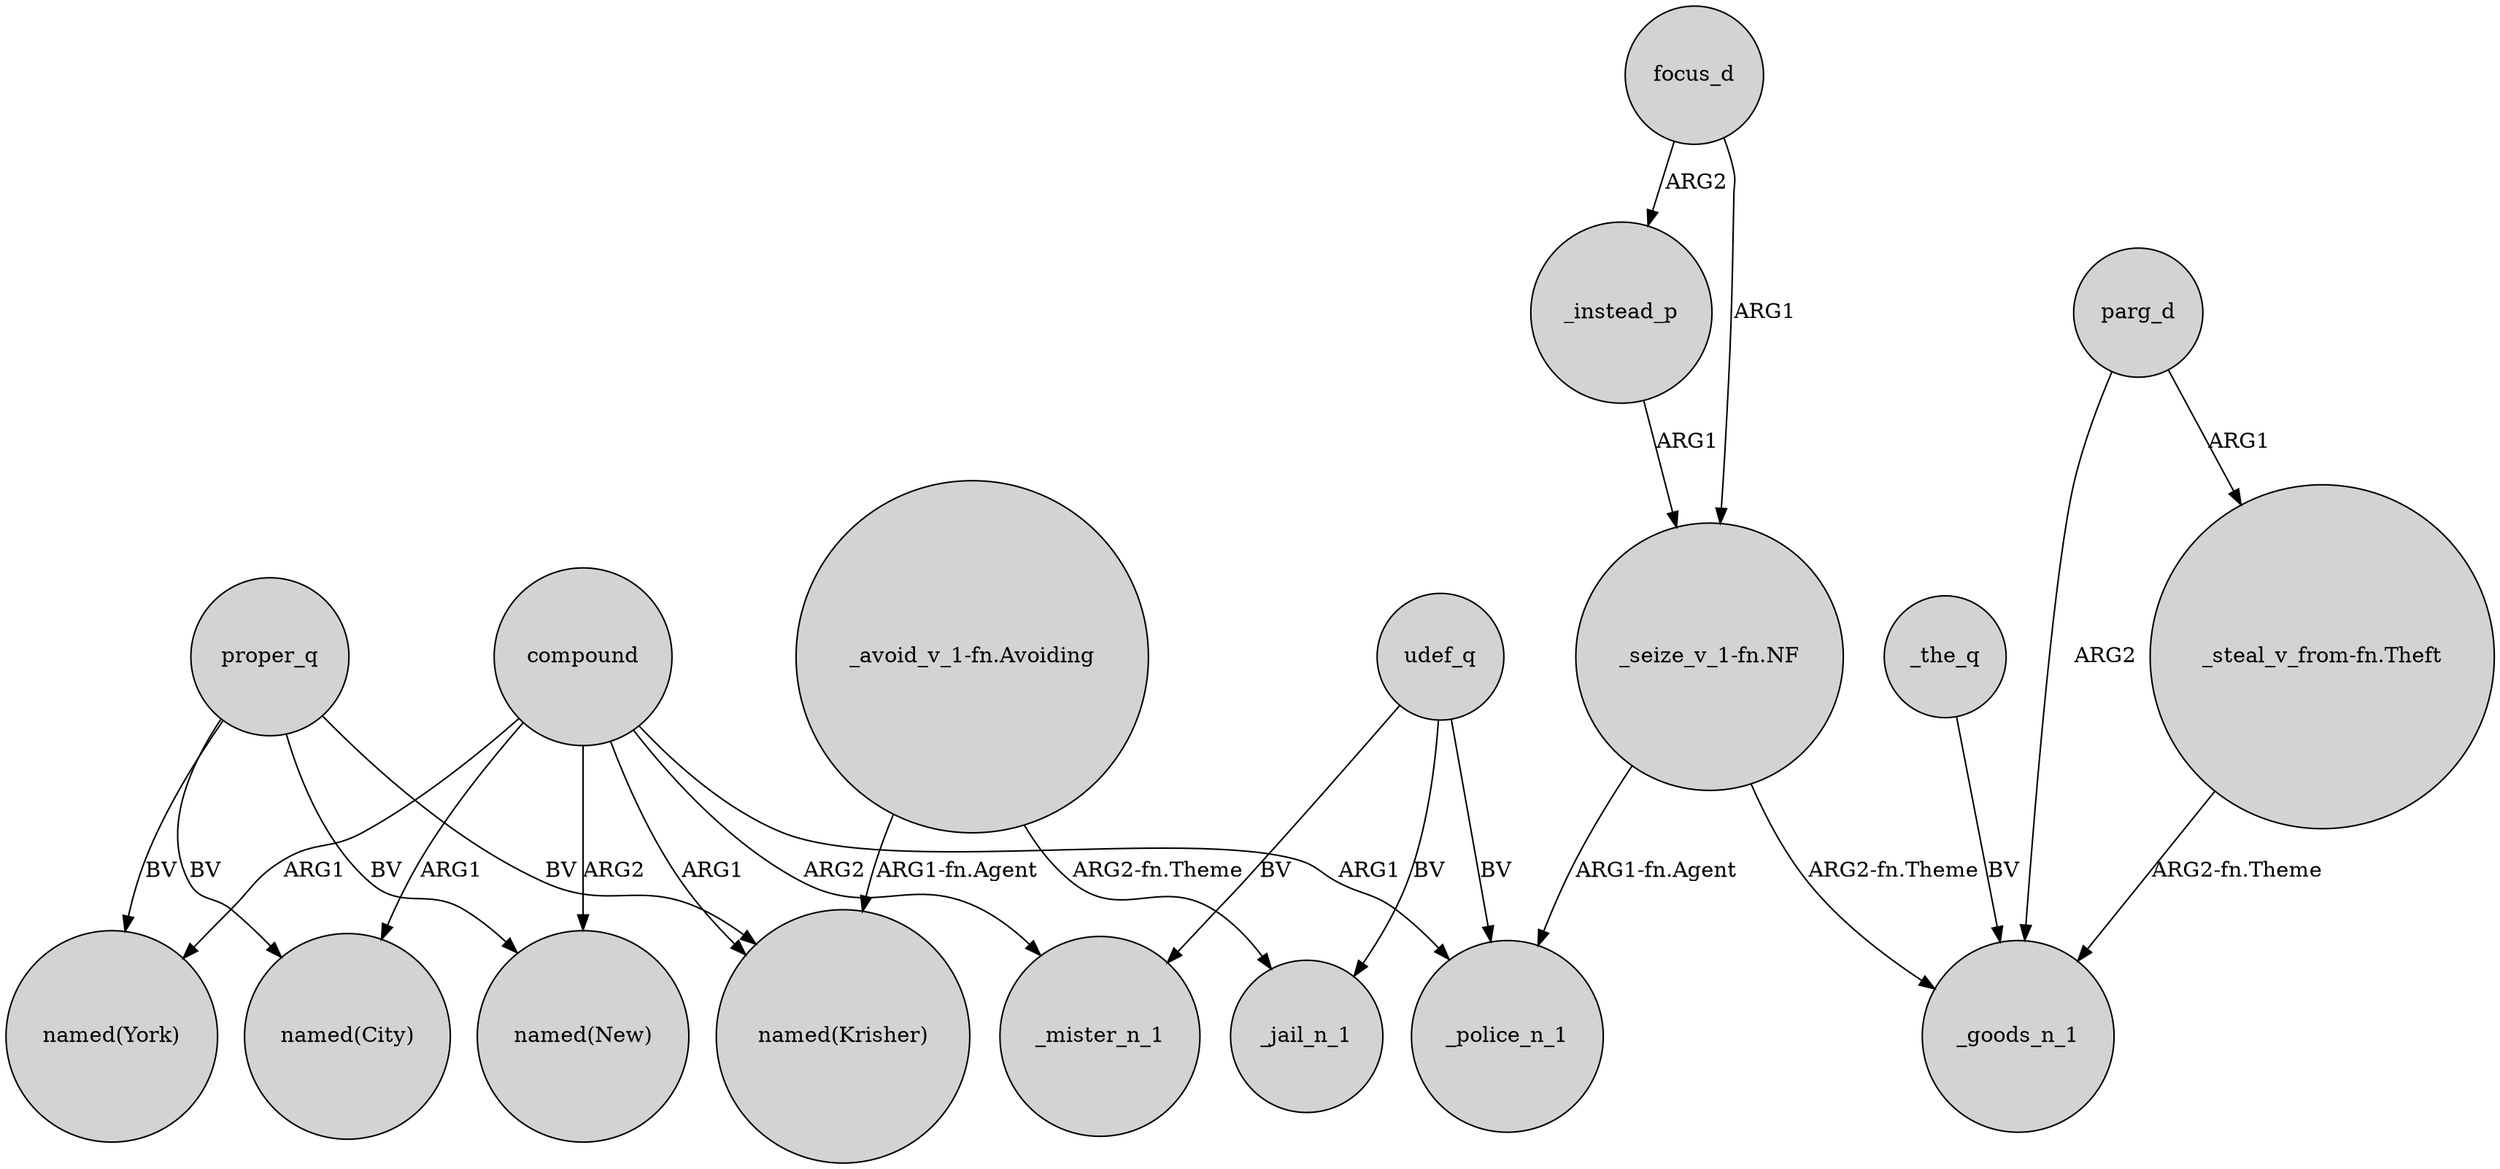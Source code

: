 digraph {
	node [shape=circle style=filled]
	compound -> "named(Krisher)" [label=ARG1]
	udef_q -> _jail_n_1 [label=BV]
	_the_q -> _goods_n_1 [label=BV]
	compound -> "named(New)" [label=ARG2]
	proper_q -> "named(New)" [label=BV]
	focus_d -> _instead_p [label=ARG2]
	compound -> _mister_n_1 [label=ARG2]
	"_seize_v_1-fn.NF" -> _goods_n_1 [label="ARG2-fn.Theme"]
	"_steal_v_from-fn.Theft" -> _goods_n_1 [label="ARG2-fn.Theme"]
	compound -> _police_n_1 [label=ARG1]
	udef_q -> _mister_n_1 [label=BV]
	"_seize_v_1-fn.NF" -> _police_n_1 [label="ARG1-fn.Agent"]
	parg_d -> "_steal_v_from-fn.Theft" [label=ARG1]
	"_avoid_v_1-fn.Avoiding" -> _jail_n_1 [label="ARG2-fn.Theme"]
	compound -> "named(York)" [label=ARG1]
	udef_q -> _police_n_1 [label=BV]
	focus_d -> "_seize_v_1-fn.NF" [label=ARG1]
	proper_q -> "named(City)" [label=BV]
	_instead_p -> "_seize_v_1-fn.NF" [label=ARG1]
	"_avoid_v_1-fn.Avoiding" -> "named(Krisher)" [label="ARG1-fn.Agent"]
	parg_d -> _goods_n_1 [label=ARG2]
	proper_q -> "named(York)" [label=BV]
	compound -> "named(City)" [label=ARG1]
	proper_q -> "named(Krisher)" [label=BV]
}
